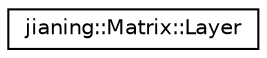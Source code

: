 digraph "Graphical Class Hierarchy"
{
 // LATEX_PDF_SIZE
  edge [fontname="Helvetica",fontsize="10",labelfontname="Helvetica",labelfontsize="10"];
  node [fontname="Helvetica",fontsize="10",shape=record];
  rankdir="LR";
  Node0 [label="jianing::Matrix::Layer",height=0.2,width=0.4,color="black", fillcolor="white", style="filled",URL="$classjianing_1_1_matrix_1_1_layer.html",tooltip=" "];
}
